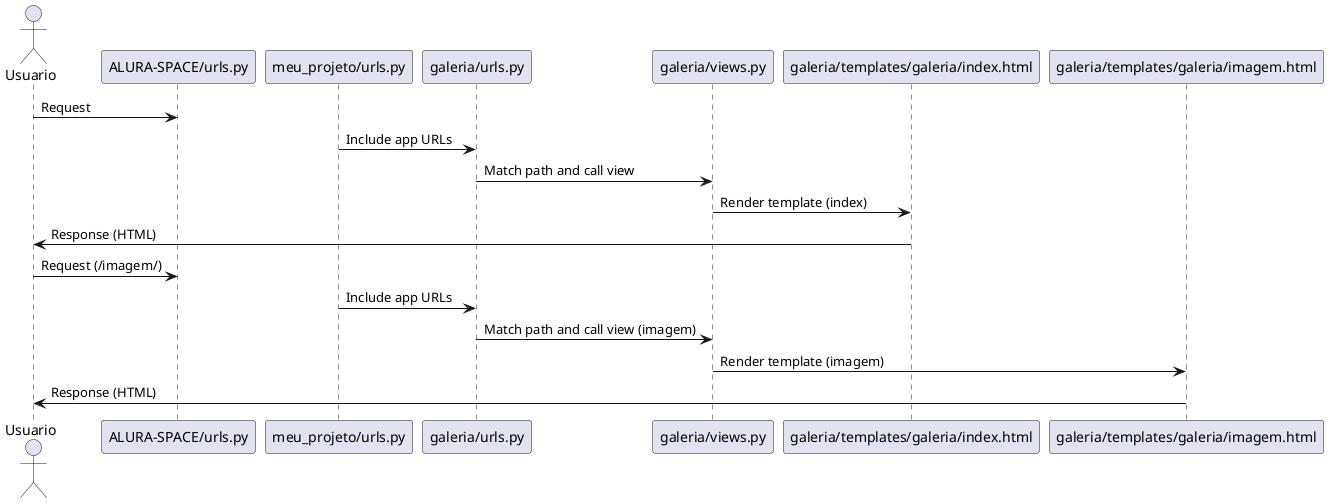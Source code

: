 @startuml
skinparam packageStyle rectangle

actor Usuario

Usuario -> "ALURA-SPACE/urls.py" : Request
"meu_projeto/urls.py" -> "galeria/urls.py" : Include app URLs
"galeria/urls.py" -> "galeria/views.py" : Match path and call view
"galeria/views.py" -> "galeria/templates/galeria/index.html" : Render template (index)
Usuario <- "galeria/templates/galeria/index.html" : Response (HTML)

Usuario -> "ALURA-SPACE/urls.py" : Request (/imagem/)
"meu_projeto/urls.py" -> "galeria/urls.py" : Include app URLs
"galeria/urls.py" -> "galeria/views.py" : Match path and call view (imagem)
"galeria/views.py" -> "galeria/templates/galeria/imagem.html" : Render template (imagem)
Usuario <- "galeria/templates/galeria/imagem.html" : Response (HTML)

@enduml
